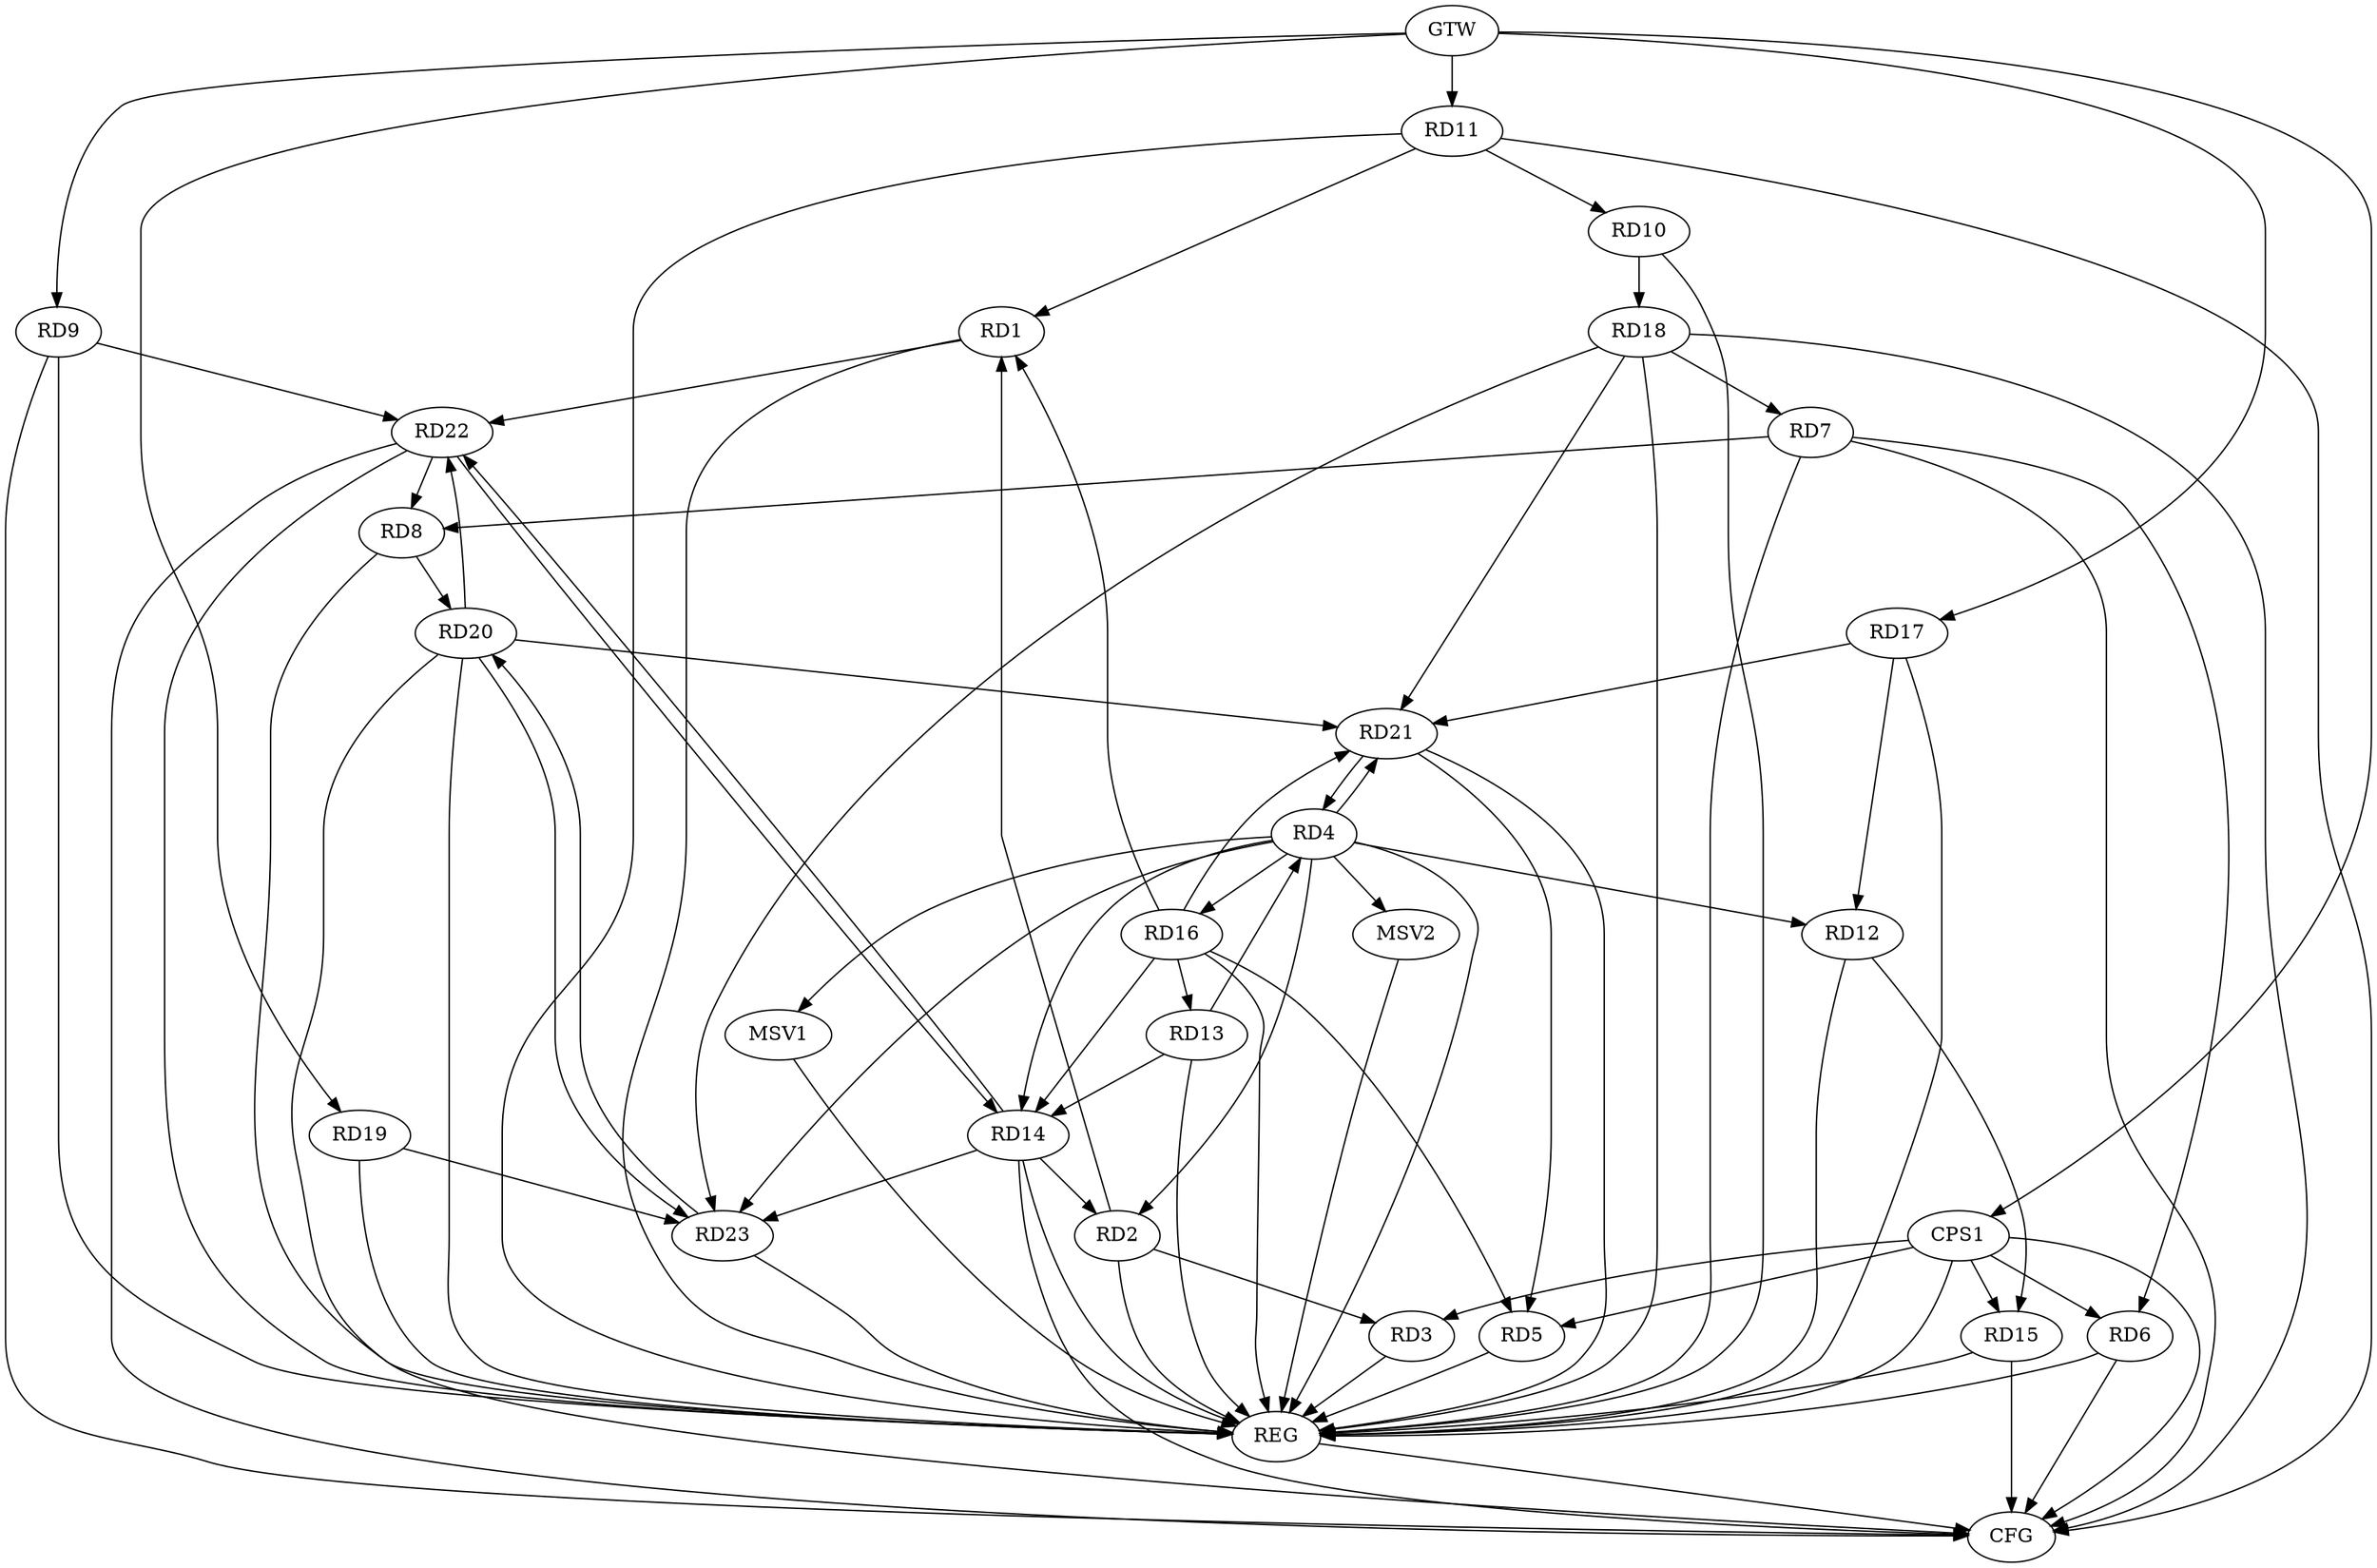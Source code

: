 strict digraph G {
  RD1 [ label="RD1" ];
  RD2 [ label="RD2" ];
  RD3 [ label="RD3" ];
  RD4 [ label="RD4" ];
  RD5 [ label="RD5" ];
  RD6 [ label="RD6" ];
  RD7 [ label="RD7" ];
  RD8 [ label="RD8" ];
  RD9 [ label="RD9" ];
  RD10 [ label="RD10" ];
  RD11 [ label="RD11" ];
  RD12 [ label="RD12" ];
  RD13 [ label="RD13" ];
  RD14 [ label="RD14" ];
  RD15 [ label="RD15" ];
  RD16 [ label="RD16" ];
  RD17 [ label="RD17" ];
  RD18 [ label="RD18" ];
  RD19 [ label="RD19" ];
  RD20 [ label="RD20" ];
  RD21 [ label="RD21" ];
  RD22 [ label="RD22" ];
  RD23 [ label="RD23" ];
  CPS1 [ label="CPS1" ];
  GTW [ label="GTW" ];
  REG [ label="REG" ];
  CFG [ label="CFG" ];
  MSV1 [ label="MSV1" ];
  MSV2 [ label="MSV2" ];
  RD2 -> RD1;
  RD11 -> RD1;
  RD16 -> RD1;
  RD1 -> RD22;
  RD2 -> RD3;
  RD4 -> RD2;
  RD14 -> RD2;
  RD4 -> RD12;
  RD13 -> RD4;
  RD4 -> RD14;
  RD4 -> RD16;
  RD4 -> RD21;
  RD21 -> RD4;
  RD4 -> RD23;
  RD16 -> RD5;
  RD21 -> RD5;
  RD7 -> RD6;
  RD7 -> RD8;
  RD18 -> RD7;
  RD8 -> RD20;
  RD22 -> RD8;
  RD9 -> RD22;
  RD11 -> RD10;
  RD10 -> RD18;
  RD12 -> RD15;
  RD17 -> RD12;
  RD13 -> RD14;
  RD16 -> RD13;
  RD16 -> RD14;
  RD14 -> RD22;
  RD22 -> RD14;
  RD14 -> RD23;
  RD16 -> RD21;
  RD17 -> RD21;
  RD18 -> RD21;
  RD18 -> RD23;
  RD19 -> RD23;
  RD20 -> RD21;
  RD20 -> RD22;
  RD20 -> RD23;
  RD23 -> RD20;
  CPS1 -> RD3;
  CPS1 -> RD5;
  CPS1 -> RD6;
  CPS1 -> RD15;
  GTW -> RD9;
  GTW -> RD11;
  GTW -> RD17;
  GTW -> RD19;
  GTW -> CPS1;
  RD1 -> REG;
  RD2 -> REG;
  RD3 -> REG;
  RD4 -> REG;
  RD5 -> REG;
  RD6 -> REG;
  RD7 -> REG;
  RD8 -> REG;
  RD9 -> REG;
  RD10 -> REG;
  RD11 -> REG;
  RD12 -> REG;
  RD13 -> REG;
  RD14 -> REG;
  RD15 -> REG;
  RD16 -> REG;
  RD17 -> REG;
  RD18 -> REG;
  RD19 -> REG;
  RD20 -> REG;
  RD21 -> REG;
  RD22 -> REG;
  RD23 -> REG;
  CPS1 -> REG;
  RD6 -> CFG;
  RD15 -> CFG;
  RD22 -> CFG;
  RD20 -> CFG;
  CPS1 -> CFG;
  RD9 -> CFG;
  RD18 -> CFG;
  RD14 -> CFG;
  RD7 -> CFG;
  RD11 -> CFG;
  REG -> CFG;
  RD4 -> MSV1;
  MSV1 -> REG;
  RD4 -> MSV2;
  MSV2 -> REG;
}
